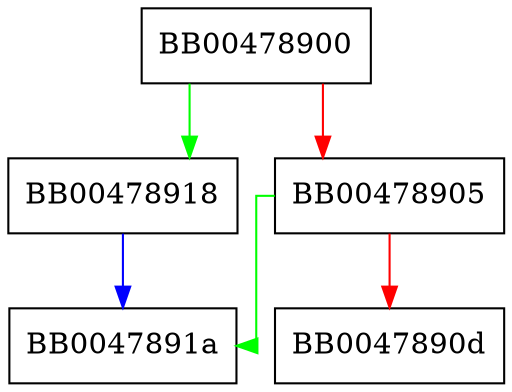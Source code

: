 digraph pqueue_next {
  node [shape="box"];
  graph [splines=ortho];
  BB00478900 -> BB00478918 [color="green"];
  BB00478900 -> BB00478905 [color="red"];
  BB00478905 -> BB0047891a [color="green"];
  BB00478905 -> BB0047890d [color="red"];
  BB00478918 -> BB0047891a [color="blue"];
}